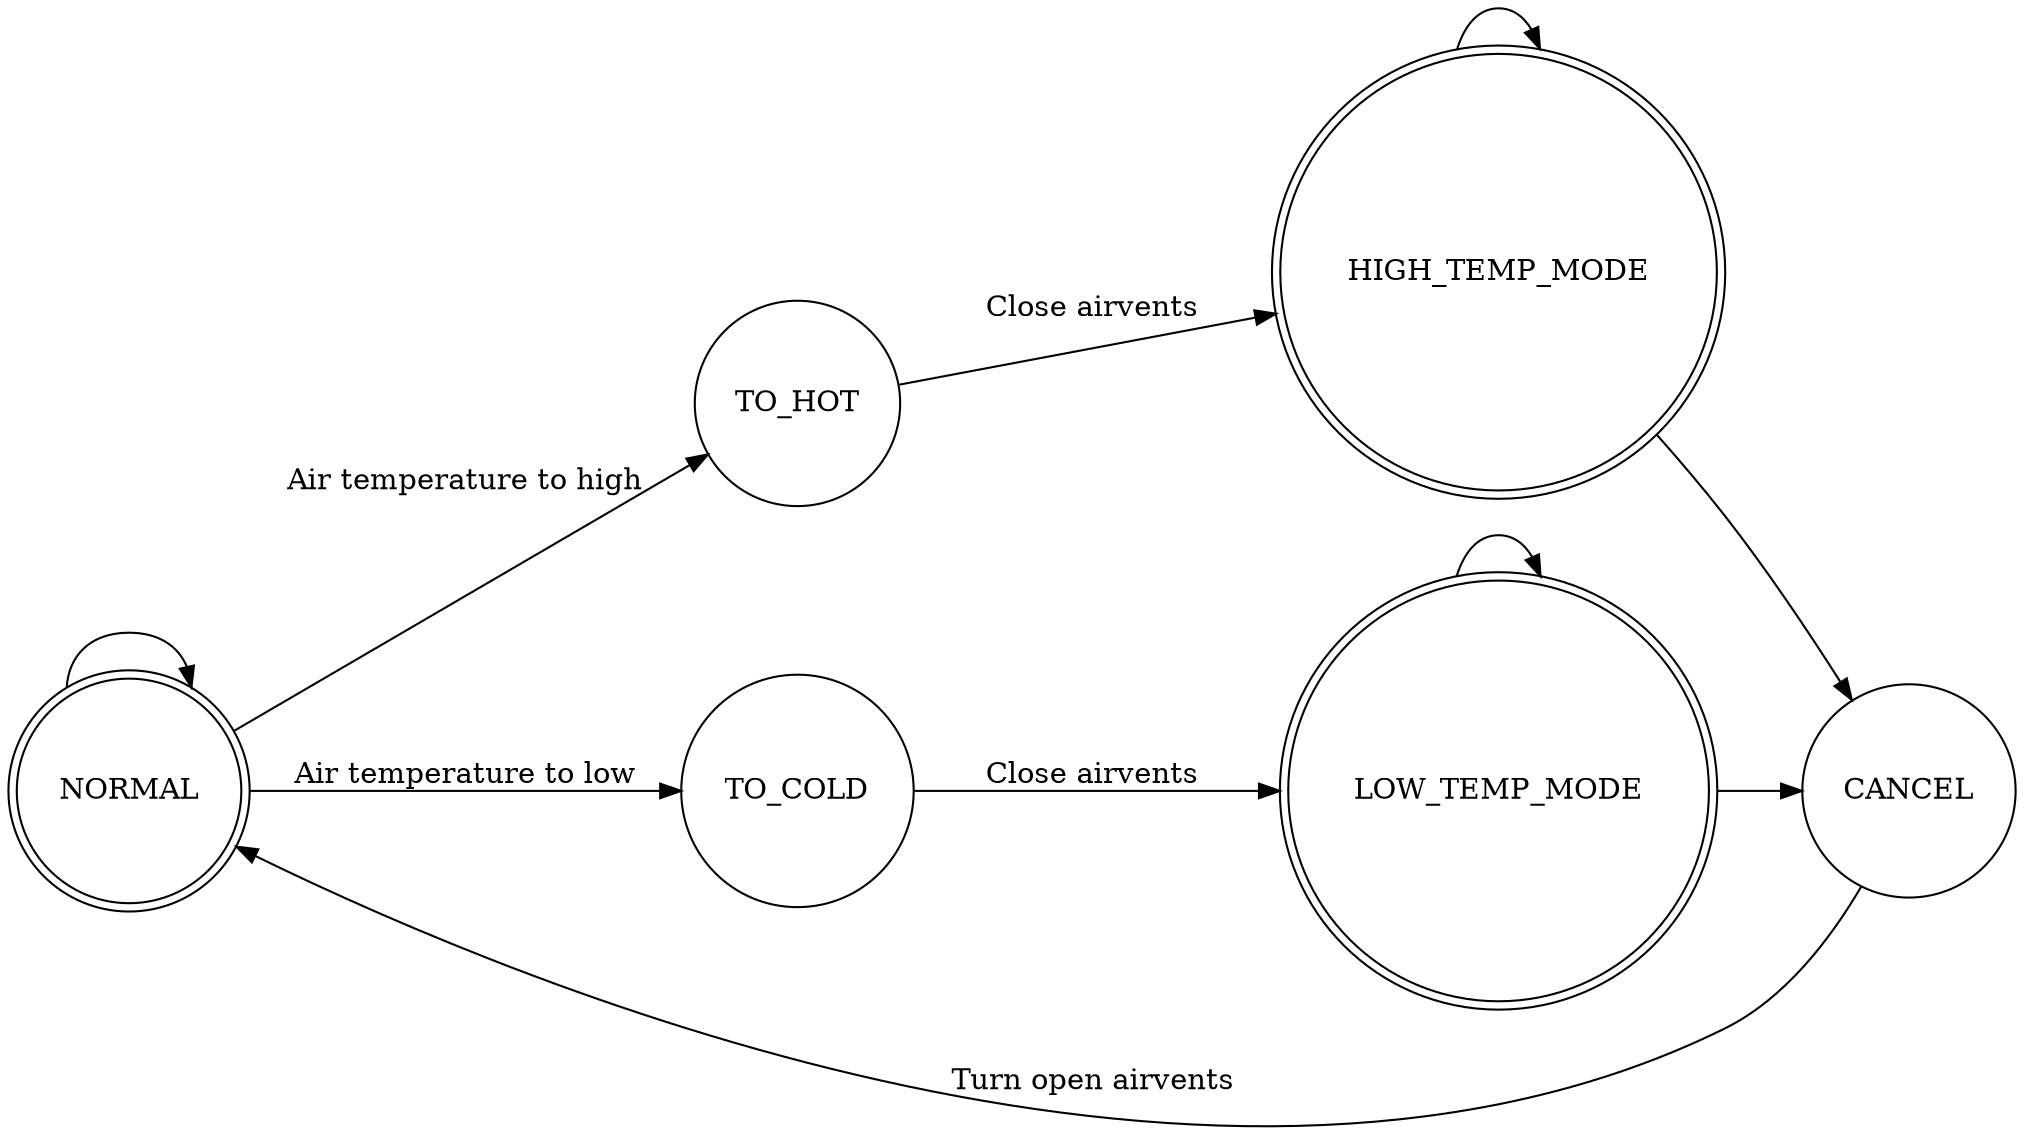 digraph finite_state_machine {
	rankdir=LR;
	
	node [shape = doublecircle]; NORMAL HIGH_TEMP_MODE LOW_TEMP_MODE;
	node [shape = circle];
	CANCEL -> NORMAL [label = "Turn open airvents"];
	NORMAL -> TO_HOT [label = "Air temperature to high"];
	NORMAL -> TO_COLD [label = "Air temperature to low"];
	
	TO_COLD -> LOW_TEMP_MODE [label = "Close airvents"];
	TO_HOT -> HIGH_TEMP_MODE [label = "Close airvents"];
	
	NORMAL -> NORMAL;
	
	HIGH_TEMP_MODE -> HIGH_TEMP_MODE;
	HIGH_TEMP_MODE -> CANCEL;
	
	LOW_TEMP_MODE -> LOW_TEMP_MODE;
	LOW_TEMP_MODE -> CANCEL;
	
	
}
